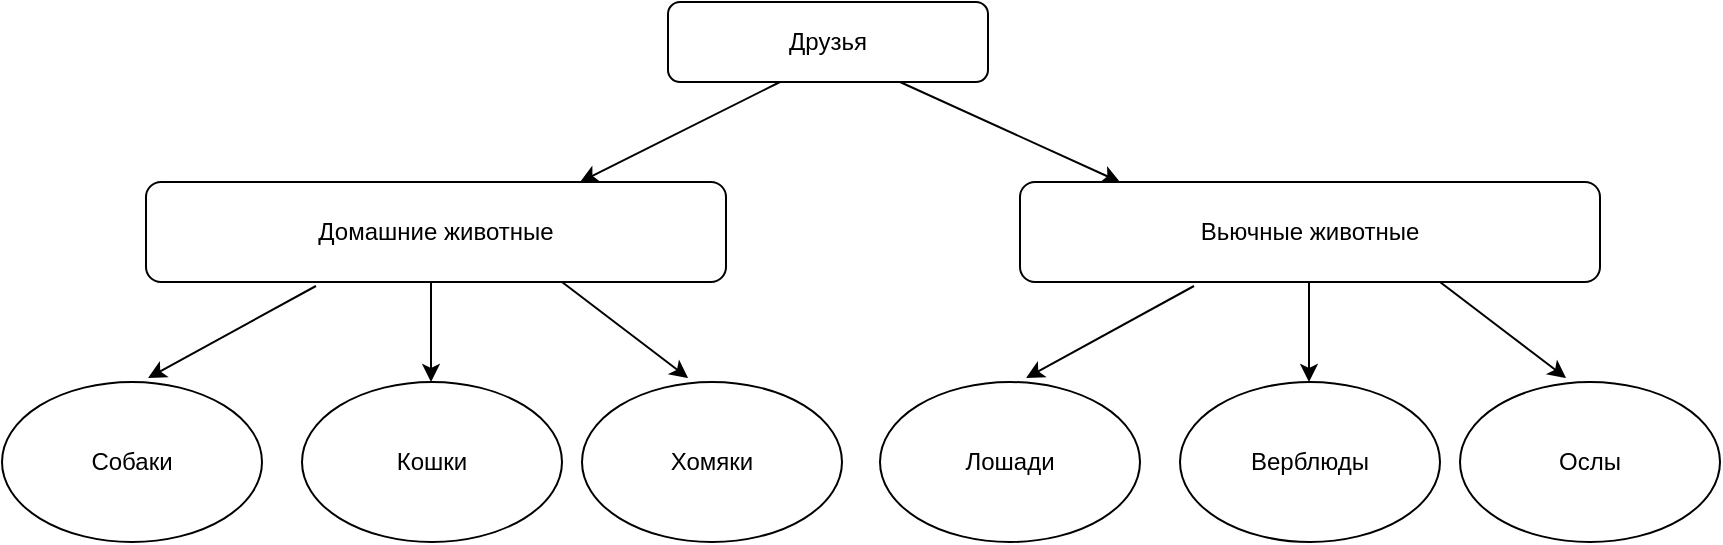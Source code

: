 <mxfile version="24.7.1" type="device">
  <diagram name="Страница — 1" id="tpktjc6ok__FkbobCDjr">
    <mxGraphModel dx="1050" dy="530" grid="1" gridSize="10" guides="1" tooltips="1" connect="1" arrows="1" fold="1" page="1" pageScale="1" pageWidth="827" pageHeight="1169" math="0" shadow="0">
      <root>
        <mxCell id="0" />
        <mxCell id="1" parent="0" />
        <mxCell id="g_V12PBWi1FFtmWhfk2R-1" value="Друзья" style="rounded=1;whiteSpace=wrap;html=1;" vertex="1" parent="1">
          <mxGeometry x="334" y="10" width="160" height="40" as="geometry" />
        </mxCell>
        <mxCell id="g_V12PBWi1FFtmWhfk2R-2" value="" style="endArrow=classic;html=1;rounded=0;" edge="1" parent="1">
          <mxGeometry width="50" height="50" relative="1" as="geometry">
            <mxPoint x="390" y="50" as="sourcePoint" />
            <mxPoint x="290" y="100" as="targetPoint" />
          </mxGeometry>
        </mxCell>
        <mxCell id="g_V12PBWi1FFtmWhfk2R-3" value="" style="endArrow=classic;html=1;rounded=0;" edge="1" parent="1">
          <mxGeometry width="50" height="50" relative="1" as="geometry">
            <mxPoint x="450" y="50" as="sourcePoint" />
            <mxPoint x="560" y="100" as="targetPoint" />
          </mxGeometry>
        </mxCell>
        <mxCell id="g_V12PBWi1FFtmWhfk2R-4" value="Домашние животные" style="rounded=1;whiteSpace=wrap;html=1;" vertex="1" parent="1">
          <mxGeometry x="73" y="100" width="290" height="50" as="geometry" />
        </mxCell>
        <mxCell id="g_V12PBWi1FFtmWhfk2R-5" value="&lt;div&gt;Вьючные животные&lt;/div&gt;" style="rounded=1;whiteSpace=wrap;html=1;" vertex="1" parent="1">
          <mxGeometry x="510" y="100" width="290" height="50" as="geometry" />
        </mxCell>
        <mxCell id="g_V12PBWi1FFtmWhfk2R-6" value="" style="endArrow=classic;html=1;rounded=0;entryX=0.562;entryY=-0.025;entryDx=0;entryDy=0;entryPerimeter=0;exitX=0.293;exitY=1.04;exitDx=0;exitDy=0;exitPerimeter=0;" edge="1" parent="1" source="g_V12PBWi1FFtmWhfk2R-4" target="g_V12PBWi1FFtmWhfk2R-12">
          <mxGeometry width="50" height="50" relative="1" as="geometry">
            <mxPoint x="180" y="150" as="sourcePoint" />
            <mxPoint x="140" y="200" as="targetPoint" />
          </mxGeometry>
        </mxCell>
        <mxCell id="g_V12PBWi1FFtmWhfk2R-7" value="" style="endArrow=classic;html=1;rounded=0;" edge="1" parent="1">
          <mxGeometry width="50" height="50" relative="1" as="geometry">
            <mxPoint x="215.5" y="150" as="sourcePoint" />
            <mxPoint x="215.5" y="200" as="targetPoint" />
          </mxGeometry>
        </mxCell>
        <mxCell id="g_V12PBWi1FFtmWhfk2R-8" value="" style="endArrow=classic;html=1;rounded=0;entryX=0.408;entryY=-0.025;entryDx=0;entryDy=0;entryPerimeter=0;" edge="1" parent="1" target="g_V12PBWi1FFtmWhfk2R-13">
          <mxGeometry width="50" height="50" relative="1" as="geometry">
            <mxPoint x="281" y="150" as="sourcePoint" />
            <mxPoint x="317" y="200" as="targetPoint" />
          </mxGeometry>
        </mxCell>
        <mxCell id="g_V12PBWi1FFtmWhfk2R-12" value="Собаки" style="ellipse;whiteSpace=wrap;html=1;" vertex="1" parent="1">
          <mxGeometry x="1" y="200" width="130" height="80" as="geometry" />
        </mxCell>
        <mxCell id="g_V12PBWi1FFtmWhfk2R-13" value="Хомяки" style="ellipse;whiteSpace=wrap;html=1;" vertex="1" parent="1">
          <mxGeometry x="291" y="200" width="130" height="80" as="geometry" />
        </mxCell>
        <mxCell id="g_V12PBWi1FFtmWhfk2R-14" value="Кошки" style="ellipse;whiteSpace=wrap;html=1;" vertex="1" parent="1">
          <mxGeometry x="151" y="200" width="130" height="80" as="geometry" />
        </mxCell>
        <mxCell id="g_V12PBWi1FFtmWhfk2R-15" value="" style="endArrow=classic;html=1;rounded=0;entryX=0.562;entryY=-0.025;entryDx=0;entryDy=0;entryPerimeter=0;exitX=0.293;exitY=1.04;exitDx=0;exitDy=0;exitPerimeter=0;" edge="1" parent="1" target="g_V12PBWi1FFtmWhfk2R-18">
          <mxGeometry width="50" height="50" relative="1" as="geometry">
            <mxPoint x="597" y="152" as="sourcePoint" />
            <mxPoint x="579" y="200" as="targetPoint" />
          </mxGeometry>
        </mxCell>
        <mxCell id="g_V12PBWi1FFtmWhfk2R-16" value="" style="endArrow=classic;html=1;rounded=0;" edge="1" parent="1">
          <mxGeometry width="50" height="50" relative="1" as="geometry">
            <mxPoint x="654.5" y="150" as="sourcePoint" />
            <mxPoint x="654.5" y="200" as="targetPoint" />
          </mxGeometry>
        </mxCell>
        <mxCell id="g_V12PBWi1FFtmWhfk2R-17" value="" style="endArrow=classic;html=1;rounded=0;entryX=0.408;entryY=-0.025;entryDx=0;entryDy=0;entryPerimeter=0;" edge="1" parent="1" target="g_V12PBWi1FFtmWhfk2R-19">
          <mxGeometry width="50" height="50" relative="1" as="geometry">
            <mxPoint x="720" y="150" as="sourcePoint" />
            <mxPoint x="756" y="200" as="targetPoint" />
          </mxGeometry>
        </mxCell>
        <mxCell id="g_V12PBWi1FFtmWhfk2R-18" value="Лошади" style="ellipse;whiteSpace=wrap;html=1;" vertex="1" parent="1">
          <mxGeometry x="440" y="200" width="130" height="80" as="geometry" />
        </mxCell>
        <mxCell id="g_V12PBWi1FFtmWhfk2R-19" value="Ослы" style="ellipse;whiteSpace=wrap;html=1;" vertex="1" parent="1">
          <mxGeometry x="730" y="200" width="130" height="80" as="geometry" />
        </mxCell>
        <mxCell id="g_V12PBWi1FFtmWhfk2R-20" value="Верблюды" style="ellipse;whiteSpace=wrap;html=1;" vertex="1" parent="1">
          <mxGeometry x="590" y="200" width="130" height="80" as="geometry" />
        </mxCell>
      </root>
    </mxGraphModel>
  </diagram>
</mxfile>
